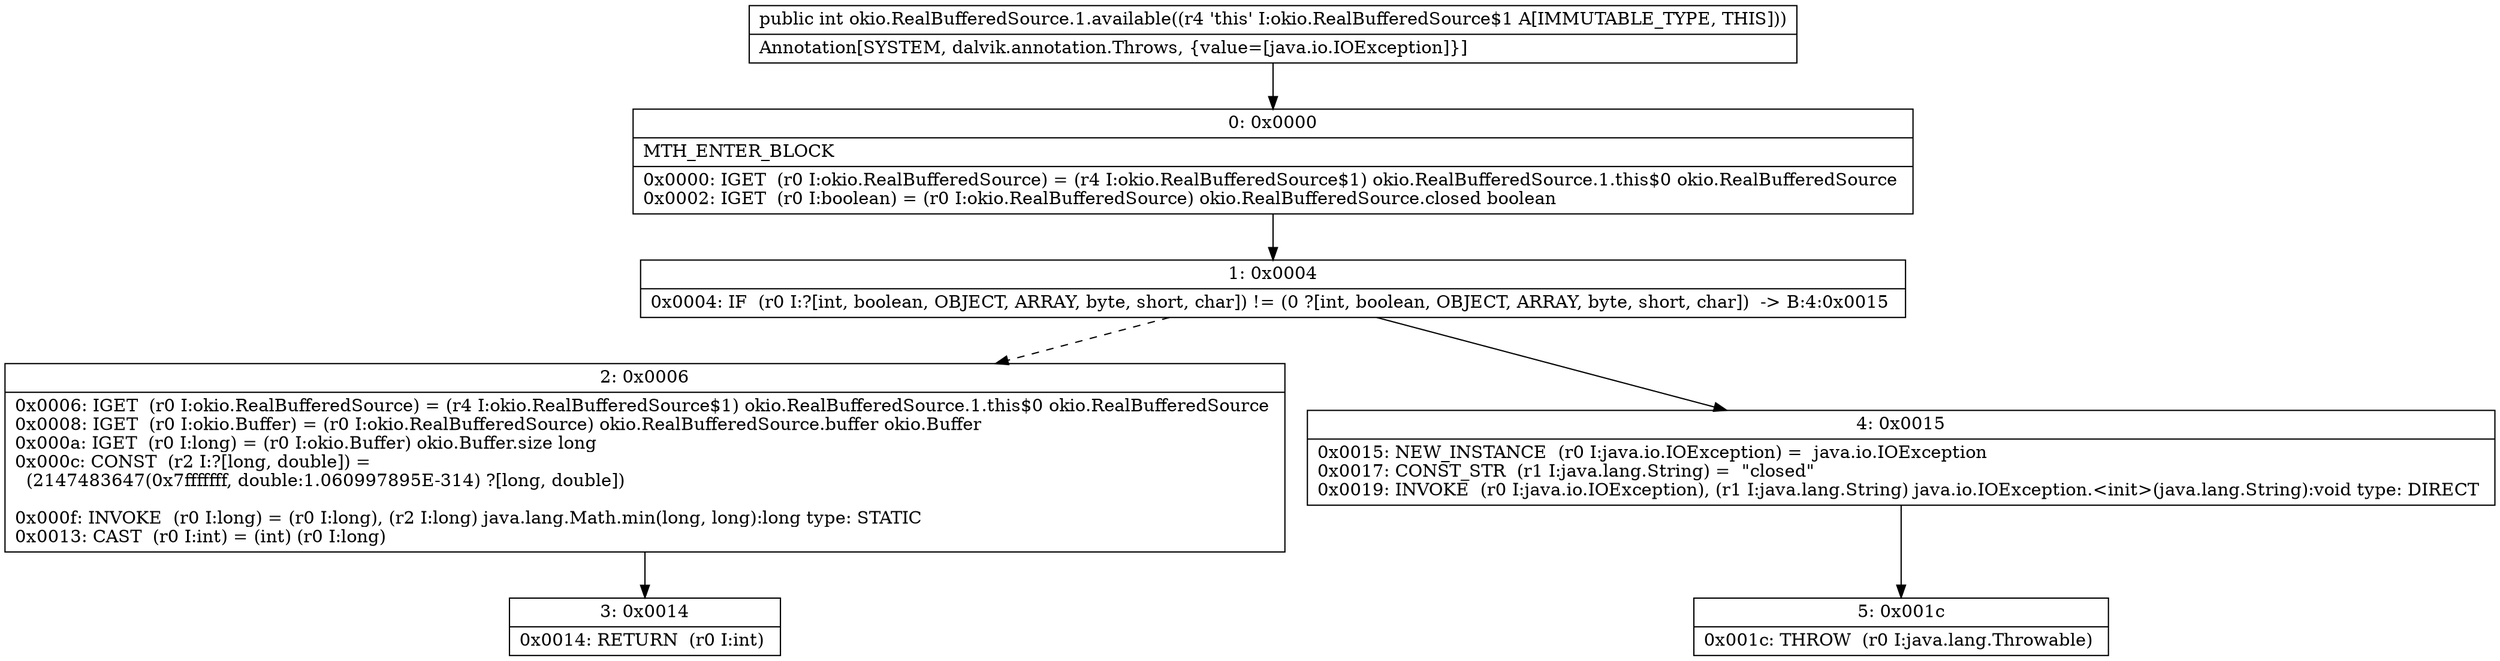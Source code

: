 digraph "CFG forokio.RealBufferedSource.1.available()I" {
Node_0 [shape=record,label="{0\:\ 0x0000|MTH_ENTER_BLOCK\l|0x0000: IGET  (r0 I:okio.RealBufferedSource) = (r4 I:okio.RealBufferedSource$1) okio.RealBufferedSource.1.this$0 okio.RealBufferedSource \l0x0002: IGET  (r0 I:boolean) = (r0 I:okio.RealBufferedSource) okio.RealBufferedSource.closed boolean \l}"];
Node_1 [shape=record,label="{1\:\ 0x0004|0x0004: IF  (r0 I:?[int, boolean, OBJECT, ARRAY, byte, short, char]) != (0 ?[int, boolean, OBJECT, ARRAY, byte, short, char])  \-\> B:4:0x0015 \l}"];
Node_2 [shape=record,label="{2\:\ 0x0006|0x0006: IGET  (r0 I:okio.RealBufferedSource) = (r4 I:okio.RealBufferedSource$1) okio.RealBufferedSource.1.this$0 okio.RealBufferedSource \l0x0008: IGET  (r0 I:okio.Buffer) = (r0 I:okio.RealBufferedSource) okio.RealBufferedSource.buffer okio.Buffer \l0x000a: IGET  (r0 I:long) = (r0 I:okio.Buffer) okio.Buffer.size long \l0x000c: CONST  (r2 I:?[long, double]) = \l  (2147483647(0x7fffffff, double:1.060997895E\-314) ?[long, double])\l \l0x000f: INVOKE  (r0 I:long) = (r0 I:long), (r2 I:long) java.lang.Math.min(long, long):long type: STATIC \l0x0013: CAST  (r0 I:int) = (int) (r0 I:long) \l}"];
Node_3 [shape=record,label="{3\:\ 0x0014|0x0014: RETURN  (r0 I:int) \l}"];
Node_4 [shape=record,label="{4\:\ 0x0015|0x0015: NEW_INSTANCE  (r0 I:java.io.IOException) =  java.io.IOException \l0x0017: CONST_STR  (r1 I:java.lang.String) =  \"closed\" \l0x0019: INVOKE  (r0 I:java.io.IOException), (r1 I:java.lang.String) java.io.IOException.\<init\>(java.lang.String):void type: DIRECT \l}"];
Node_5 [shape=record,label="{5\:\ 0x001c|0x001c: THROW  (r0 I:java.lang.Throwable) \l}"];
MethodNode[shape=record,label="{public int okio.RealBufferedSource.1.available((r4 'this' I:okio.RealBufferedSource$1 A[IMMUTABLE_TYPE, THIS]))  | Annotation[SYSTEM, dalvik.annotation.Throws, \{value=[java.io.IOException]\}]\l}"];
MethodNode -> Node_0;
Node_0 -> Node_1;
Node_1 -> Node_2[style=dashed];
Node_1 -> Node_4;
Node_2 -> Node_3;
Node_4 -> Node_5;
}

